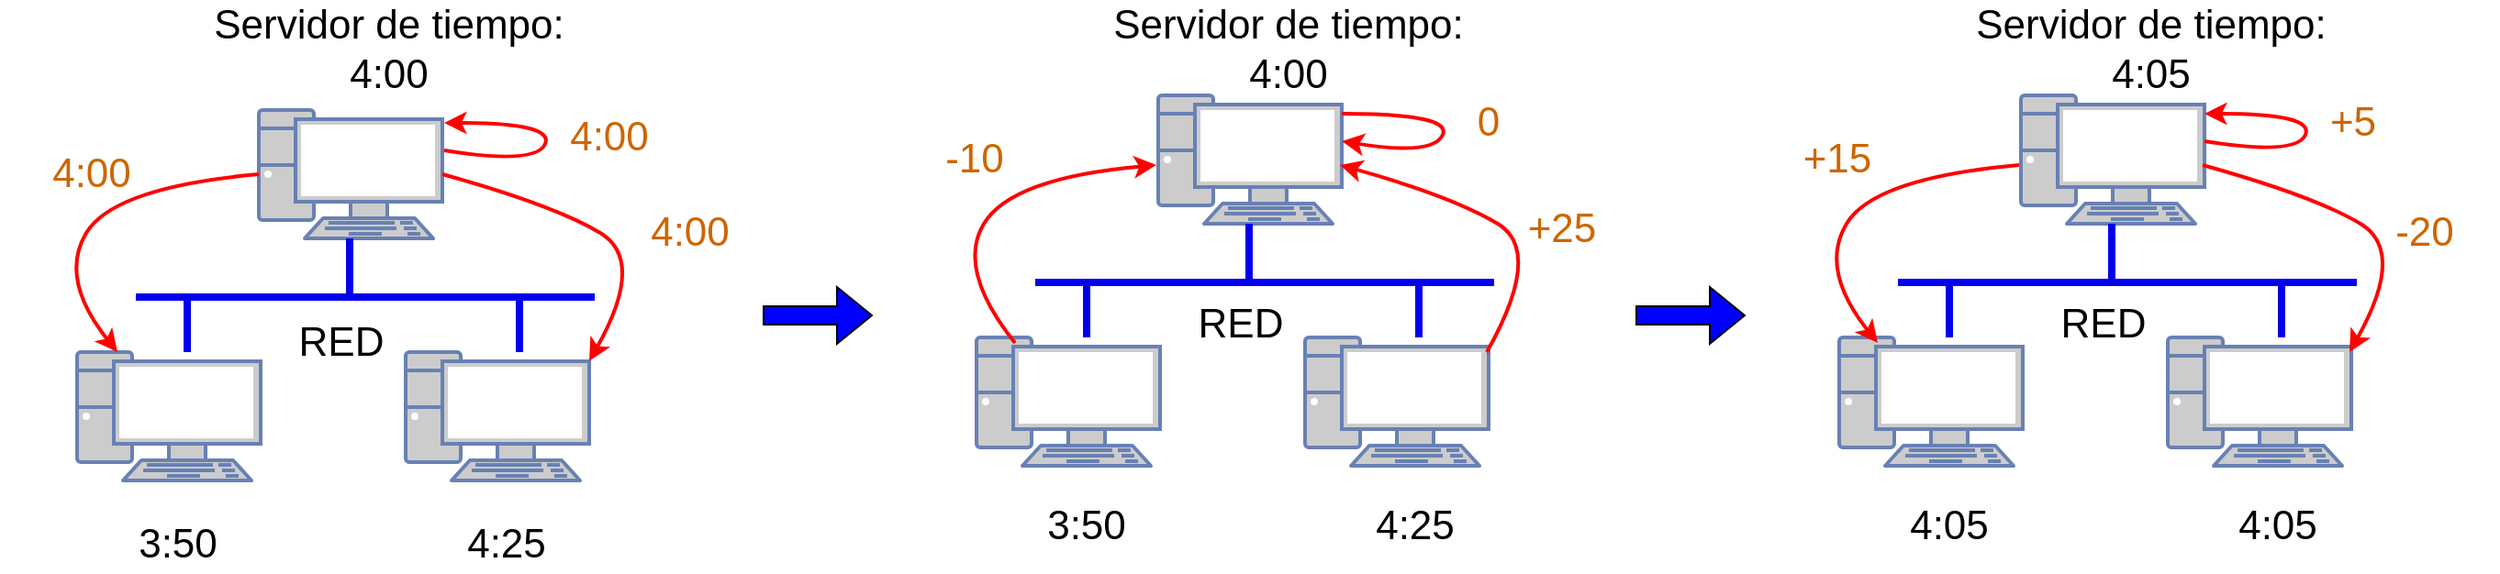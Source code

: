 <mxfile version="28.0.6">
  <diagram id="whH7GCkUpl5NfA6-QlSd" name="Página-1">
    <mxGraphModel dx="1887" dy="1231" grid="1" gridSize="10" guides="1" tooltips="1" connect="1" arrows="1" fold="1" page="1" pageScale="1" pageWidth="827" pageHeight="1169" math="0" shadow="0">
      <root>
        <mxCell id="0" />
        <mxCell id="1" parent="0" />
        <mxCell id="UdGIB7XVCYvjkzStdqWE-26" value="" style="shape=flexArrow;endArrow=classic;html=1;rounded=0;fillColor=#0000FF;" edge="1" parent="1">
          <mxGeometry width="50" height="50" relative="1" as="geometry">
            <mxPoint x="545.5" y="260" as="sourcePoint" />
            <mxPoint x="605.5" y="260" as="targetPoint" />
          </mxGeometry>
        </mxCell>
        <mxCell id="UdGIB7XVCYvjkzStdqWE-28" value="" style="shape=flexArrow;endArrow=classic;html=1;rounded=0;fillColor=#0000FF;" edge="1" parent="1">
          <mxGeometry width="50" height="50" relative="1" as="geometry">
            <mxPoint x="1021" y="260" as="sourcePoint" />
            <mxPoint x="1081" y="260" as="targetPoint" />
          </mxGeometry>
        </mxCell>
        <mxCell id="UdGIB7XVCYvjkzStdqWE-29" value="Servidor de tiempo: 4:00" style="text;html=1;align=center;verticalAlign=middle;whiteSpace=wrap;rounded=0;fontSize=22;" vertex="1" parent="1">
          <mxGeometry x="230" y="100" width="224" height="30" as="geometry" />
        </mxCell>
        <mxCell id="UdGIB7XVCYvjkzStdqWE-30" value="Servidor de tiempo: 4:00" style="text;html=1;align=center;verticalAlign=middle;whiteSpace=wrap;rounded=0;fontSize=22;" vertex="1" parent="1">
          <mxGeometry x="720" y="100" width="224" height="30" as="geometry" />
        </mxCell>
        <mxCell id="UdGIB7XVCYvjkzStdqWE-31" value="Servidor de tiempo: 4:05" style="text;html=1;align=center;verticalAlign=middle;whiteSpace=wrap;rounded=0;fontSize=22;" vertex="1" parent="1">
          <mxGeometry x="1190" y="100" width="224" height="30" as="geometry" />
        </mxCell>
        <mxCell id="UdGIB7XVCYvjkzStdqWE-1" value="" style="fontColor=#0066CC;verticalAlign=top;verticalLabelPosition=bottom;labelPosition=center;align=center;html=1;outlineConnect=0;fillColor=#CCCCCC;strokeColor=#6881B3;gradientColor=none;gradientDirection=north;strokeWidth=2;shape=mxgraph.networks.pc;" vertex="1" parent="1">
          <mxGeometry x="172" y="280" width="100" height="70" as="geometry" />
        </mxCell>
        <mxCell id="UdGIB7XVCYvjkzStdqWE-3" value="" style="fontColor=#0066CC;verticalAlign=top;verticalLabelPosition=bottom;labelPosition=center;align=center;html=1;outlineConnect=0;fillColor=#CCCCCC;strokeColor=#6881B3;gradientColor=none;gradientDirection=north;strokeWidth=2;shape=mxgraph.networks.pc;" vertex="1" parent="1">
          <mxGeometry x="351" y="280" width="100" height="70" as="geometry" />
        </mxCell>
        <mxCell id="UdGIB7XVCYvjkzStdqWE-4" value="" style="fontColor=#0066CC;verticalAlign=top;verticalLabelPosition=bottom;labelPosition=center;align=center;html=1;outlineConnect=0;fillColor=#CCCCCC;strokeColor=#6881B3;gradientColor=none;gradientDirection=north;strokeWidth=2;shape=mxgraph.networks.pc;" vertex="1" parent="1">
          <mxGeometry x="271" y="148" width="100" height="70" as="geometry" />
        </mxCell>
        <mxCell id="UdGIB7XVCYvjkzStdqWE-5" value="" style="endArrow=none;html=1;rounded=0;strokeWidth=4;strokeColor=#0000ED;" edge="1" parent="1">
          <mxGeometry width="50" height="50" relative="1" as="geometry">
            <mxPoint x="204" y="250" as="sourcePoint" />
            <mxPoint x="454" y="250" as="targetPoint" />
          </mxGeometry>
        </mxCell>
        <mxCell id="UdGIB7XVCYvjkzStdqWE-6" value="" style="endArrow=none;html=1;rounded=0;strokeWidth=4;strokeColor=#0000ED;" edge="1" parent="1">
          <mxGeometry width="50" height="50" relative="1" as="geometry">
            <mxPoint x="413" y="280" as="sourcePoint" />
            <mxPoint x="413" y="250" as="targetPoint" />
          </mxGeometry>
        </mxCell>
        <mxCell id="UdGIB7XVCYvjkzStdqWE-7" value="" style="endArrow=none;html=1;rounded=0;strokeWidth=4;strokeColor=#0000ED;" edge="1" parent="1">
          <mxGeometry width="50" height="50" relative="1" as="geometry">
            <mxPoint x="320.5" y="248" as="sourcePoint" />
            <mxPoint x="320.5" y="218" as="targetPoint" />
          </mxGeometry>
        </mxCell>
        <mxCell id="UdGIB7XVCYvjkzStdqWE-8" value="" style="endArrow=none;html=1;rounded=0;strokeWidth=4;strokeColor=#0000ED;" edge="1" parent="1">
          <mxGeometry width="50" height="50" relative="1" as="geometry">
            <mxPoint x="232" y="280" as="sourcePoint" />
            <mxPoint x="232" y="250" as="targetPoint" />
          </mxGeometry>
        </mxCell>
        <mxCell id="UdGIB7XVCYvjkzStdqWE-32" value="RED" style="text;html=1;align=center;verticalAlign=middle;whiteSpace=wrap;rounded=0;fontSize=22;" vertex="1" parent="1">
          <mxGeometry x="256" y="260" width="120" height="30" as="geometry" />
        </mxCell>
        <mxCell id="UdGIB7XVCYvjkzStdqWE-36" value="" style="endArrow=classic;html=1;rounded=0;exitX=0;exitY=0.5;exitDx=0;exitDy=0;exitPerimeter=0;strokeColor=#FF0000;strokeWidth=2;curved=1;" edge="1" parent="1" source="UdGIB7XVCYvjkzStdqWE-4" target="UdGIB7XVCYvjkzStdqWE-1">
          <mxGeometry width="50" height="50" relative="1" as="geometry">
            <mxPoint x="122" y="460" as="sourcePoint" />
            <mxPoint x="172" y="410" as="targetPoint" />
            <Array as="points">
              <mxPoint x="192" y="190" />
              <mxPoint x="162" y="240" />
            </Array>
          </mxGeometry>
        </mxCell>
        <mxCell id="UdGIB7XVCYvjkzStdqWE-11" value="" style="fontColor=#0066CC;verticalAlign=top;verticalLabelPosition=bottom;labelPosition=center;align=center;html=1;outlineConnect=0;fillColor=#CCCCCC;strokeColor=#6881B3;gradientColor=none;gradientDirection=north;strokeWidth=2;shape=mxgraph.networks.pc;" vertex="1" parent="1">
          <mxGeometry x="662" y="272" width="100" height="70" as="geometry" />
        </mxCell>
        <mxCell id="UdGIB7XVCYvjkzStdqWE-12" value="" style="fontColor=#0066CC;verticalAlign=top;verticalLabelPosition=bottom;labelPosition=center;align=center;html=1;outlineConnect=0;fillColor=#CCCCCC;strokeColor=#6881B3;gradientColor=none;gradientDirection=north;strokeWidth=2;shape=mxgraph.networks.pc;" vertex="1" parent="1">
          <mxGeometry x="841" y="272" width="100" height="70" as="geometry" />
        </mxCell>
        <mxCell id="UdGIB7XVCYvjkzStdqWE-13" value="" style="fontColor=#0066CC;verticalAlign=top;verticalLabelPosition=bottom;labelPosition=center;align=center;html=1;outlineConnect=0;fillColor=#CCCCCC;strokeColor=#6881B3;gradientColor=none;gradientDirection=north;strokeWidth=2;shape=mxgraph.networks.pc;" vertex="1" parent="1">
          <mxGeometry x="761" y="140" width="100" height="70" as="geometry" />
        </mxCell>
        <mxCell id="UdGIB7XVCYvjkzStdqWE-14" value="" style="endArrow=none;html=1;rounded=0;strokeWidth=4;strokeColor=#0000ED;" edge="1" parent="1">
          <mxGeometry width="50" height="50" relative="1" as="geometry">
            <mxPoint x="694" y="242" as="sourcePoint" />
            <mxPoint x="944" y="242" as="targetPoint" />
          </mxGeometry>
        </mxCell>
        <mxCell id="UdGIB7XVCYvjkzStdqWE-15" value="" style="endArrow=none;html=1;rounded=0;strokeWidth=4;strokeColor=#0000ED;" edge="1" parent="1">
          <mxGeometry width="50" height="50" relative="1" as="geometry">
            <mxPoint x="903" y="272" as="sourcePoint" />
            <mxPoint x="903" y="242" as="targetPoint" />
          </mxGeometry>
        </mxCell>
        <mxCell id="UdGIB7XVCYvjkzStdqWE-16" value="" style="endArrow=none;html=1;rounded=0;strokeWidth=4;strokeColor=#0000ED;" edge="1" parent="1">
          <mxGeometry width="50" height="50" relative="1" as="geometry">
            <mxPoint x="810.5" y="240" as="sourcePoint" />
            <mxPoint x="810.5" y="210" as="targetPoint" />
          </mxGeometry>
        </mxCell>
        <mxCell id="UdGIB7XVCYvjkzStdqWE-17" value="" style="endArrow=none;html=1;rounded=0;strokeWidth=4;strokeColor=#0000ED;" edge="1" parent="1">
          <mxGeometry width="50" height="50" relative="1" as="geometry">
            <mxPoint x="722" y="272" as="sourcePoint" />
            <mxPoint x="722" y="242" as="targetPoint" />
          </mxGeometry>
        </mxCell>
        <mxCell id="UdGIB7XVCYvjkzStdqWE-33" value="RED" style="text;html=1;align=center;verticalAlign=middle;whiteSpace=wrap;rounded=0;fontSize=22;" vertex="1" parent="1">
          <mxGeometry x="746" y="250" width="120" height="30" as="geometry" />
        </mxCell>
        <mxCell id="UdGIB7XVCYvjkzStdqWE-19" value="" style="fontColor=#0066CC;verticalAlign=top;verticalLabelPosition=bottom;labelPosition=center;align=center;html=1;outlineConnect=0;fillColor=#CCCCCC;strokeColor=#6881B3;gradientColor=none;gradientDirection=north;strokeWidth=2;shape=mxgraph.networks.pc;" vertex="1" parent="1">
          <mxGeometry x="1132" y="272" width="100" height="70" as="geometry" />
        </mxCell>
        <mxCell id="UdGIB7XVCYvjkzStdqWE-20" value="" style="fontColor=#0066CC;verticalAlign=top;verticalLabelPosition=bottom;labelPosition=center;align=center;html=1;outlineConnect=0;fillColor=#CCCCCC;strokeColor=#6881B3;gradientColor=none;gradientDirection=north;strokeWidth=2;shape=mxgraph.networks.pc;" vertex="1" parent="1">
          <mxGeometry x="1311" y="272" width="100" height="70" as="geometry" />
        </mxCell>
        <mxCell id="UdGIB7XVCYvjkzStdqWE-21" value="" style="fontColor=#0066CC;verticalAlign=top;verticalLabelPosition=bottom;labelPosition=center;align=center;html=1;outlineConnect=0;fillColor=#CCCCCC;strokeColor=#6881B3;gradientColor=none;gradientDirection=north;strokeWidth=2;shape=mxgraph.networks.pc;" vertex="1" parent="1">
          <mxGeometry x="1231" y="140" width="100" height="70" as="geometry" />
        </mxCell>
        <mxCell id="UdGIB7XVCYvjkzStdqWE-22" value="" style="endArrow=none;html=1;rounded=0;strokeWidth=4;strokeColor=#0000ED;" edge="1" parent="1">
          <mxGeometry width="50" height="50" relative="1" as="geometry">
            <mxPoint x="1164" y="242" as="sourcePoint" />
            <mxPoint x="1414" y="242" as="targetPoint" />
          </mxGeometry>
        </mxCell>
        <mxCell id="UdGIB7XVCYvjkzStdqWE-23" value="" style="endArrow=none;html=1;rounded=0;strokeWidth=4;strokeColor=#0000ED;" edge="1" parent="1">
          <mxGeometry width="50" height="50" relative="1" as="geometry">
            <mxPoint x="1373" y="272" as="sourcePoint" />
            <mxPoint x="1373" y="242" as="targetPoint" />
          </mxGeometry>
        </mxCell>
        <mxCell id="UdGIB7XVCYvjkzStdqWE-24" value="" style="endArrow=none;html=1;rounded=0;strokeWidth=4;strokeColor=#0000ED;" edge="1" parent="1">
          <mxGeometry width="50" height="50" relative="1" as="geometry">
            <mxPoint x="1280.5" y="240" as="sourcePoint" />
            <mxPoint x="1280.5" y="210" as="targetPoint" />
          </mxGeometry>
        </mxCell>
        <mxCell id="UdGIB7XVCYvjkzStdqWE-25" value="" style="endArrow=none;html=1;rounded=0;strokeWidth=4;strokeColor=#0000ED;" edge="1" parent="1">
          <mxGeometry width="50" height="50" relative="1" as="geometry">
            <mxPoint x="1192" y="272" as="sourcePoint" />
            <mxPoint x="1192" y="242" as="targetPoint" />
          </mxGeometry>
        </mxCell>
        <mxCell id="UdGIB7XVCYvjkzStdqWE-34" value="RED" style="text;html=1;align=center;verticalAlign=middle;whiteSpace=wrap;rounded=0;fontSize=22;" vertex="1" parent="1">
          <mxGeometry x="1216" y="250" width="120" height="30" as="geometry" />
        </mxCell>
        <mxCell id="UdGIB7XVCYvjkzStdqWE-38" value="" style="endArrow=classic;html=1;rounded=0;strokeColor=#FF0000;strokeWidth=2;curved=1;" edge="1" parent="1">
          <mxGeometry width="50" height="50" relative="1" as="geometry">
            <mxPoint x="372" y="170" as="sourcePoint" />
            <mxPoint x="372" y="155" as="targetPoint" />
            <Array as="points">
              <mxPoint x="422" y="178" />
              <mxPoint x="432" y="155" />
            </Array>
          </mxGeometry>
        </mxCell>
        <mxCell id="UdGIB7XVCYvjkzStdqWE-39" value="" style="endArrow=classic;html=1;rounded=0;exitX=1;exitY=0.5;exitDx=0;exitDy=0;exitPerimeter=0;strokeColor=#FF0000;strokeWidth=2;curved=1;entryX=1;entryY=0.07;entryDx=0;entryDy=0;entryPerimeter=0;" edge="1" parent="1" source="UdGIB7XVCYvjkzStdqWE-4" target="UdGIB7XVCYvjkzStdqWE-3">
          <mxGeometry width="50" height="50" relative="1" as="geometry">
            <mxPoint x="331" y="400" as="sourcePoint" />
            <mxPoint x="232" y="497" as="targetPoint" />
            <Array as="points">
              <mxPoint x="432" y="200" />
              <mxPoint x="482" y="230" />
            </Array>
          </mxGeometry>
        </mxCell>
        <mxCell id="UdGIB7XVCYvjkzStdqWE-40" value="" style="endArrow=classic;html=1;rounded=0;exitX=0;exitY=0.5;exitDx=0;exitDy=0;exitPerimeter=0;strokeColor=#FF0000;strokeWidth=2;curved=1;" edge="1" parent="1">
          <mxGeometry width="50" height="50" relative="1" as="geometry">
            <mxPoint x="1230" y="178" as="sourcePoint" />
            <mxPoint x="1153" y="275" as="targetPoint" />
            <Array as="points">
              <mxPoint x="1151" y="185" />
              <mxPoint x="1121" y="235" />
            </Array>
          </mxGeometry>
        </mxCell>
        <mxCell id="UdGIB7XVCYvjkzStdqWE-41" value="" style="endArrow=classic;html=1;rounded=0;strokeColor=#FF0000;strokeWidth=2;curved=1;" edge="1" parent="1">
          <mxGeometry width="50" height="50" relative="1" as="geometry">
            <mxPoint x="1331" y="165" as="sourcePoint" />
            <mxPoint x="1331" y="150" as="targetPoint" />
            <Array as="points">
              <mxPoint x="1381" y="173" />
              <mxPoint x="1391" y="150" />
            </Array>
          </mxGeometry>
        </mxCell>
        <mxCell id="UdGIB7XVCYvjkzStdqWE-42" value="" style="endArrow=classic;html=1;rounded=0;exitX=1;exitY=0.5;exitDx=0;exitDy=0;exitPerimeter=0;strokeColor=#FF0000;strokeWidth=2;curved=1;entryX=1;entryY=0.07;entryDx=0;entryDy=0;entryPerimeter=0;" edge="1" parent="1">
          <mxGeometry width="50" height="50" relative="1" as="geometry">
            <mxPoint x="1330" y="178" as="sourcePoint" />
            <mxPoint x="1410" y="280" as="targetPoint" />
            <Array as="points">
              <mxPoint x="1391" y="195" />
              <mxPoint x="1441" y="225" />
            </Array>
          </mxGeometry>
        </mxCell>
        <mxCell id="UdGIB7XVCYvjkzStdqWE-43" value="" style="endArrow=none;html=1;rounded=0;exitX=0;exitY=0.5;exitDx=0;exitDy=0;exitPerimeter=0;strokeColor=#FF0000;strokeWidth=2;curved=1;startArrow=classic;startFill=1;endFill=0;" edge="1" parent="1">
          <mxGeometry width="50" height="50" relative="1" as="geometry">
            <mxPoint x="760" y="178" as="sourcePoint" />
            <mxPoint x="683" y="275" as="targetPoint" />
            <Array as="points">
              <mxPoint x="681" y="185" />
              <mxPoint x="651" y="235" />
            </Array>
          </mxGeometry>
        </mxCell>
        <mxCell id="UdGIB7XVCYvjkzStdqWE-44" value="" style="endArrow=none;html=1;rounded=0;strokeColor=#FF0000;strokeWidth=2;curved=1;startArrow=classic;startFill=1;endFill=0;" edge="1" parent="1">
          <mxGeometry width="50" height="50" relative="1" as="geometry">
            <mxPoint x="861" y="165" as="sourcePoint" />
            <mxPoint x="861" y="150" as="targetPoint" />
            <Array as="points">
              <mxPoint x="911" y="173" />
              <mxPoint x="921" y="150" />
            </Array>
          </mxGeometry>
        </mxCell>
        <mxCell id="UdGIB7XVCYvjkzStdqWE-45" value="" style="endArrow=none;html=1;rounded=0;exitX=1;exitY=0.5;exitDx=0;exitDy=0;exitPerimeter=0;strokeColor=#FF0000;strokeWidth=2;curved=1;entryX=1;entryY=0.07;entryDx=0;entryDy=0;entryPerimeter=0;endFill=0;startArrow=classic;startFill=1;" edge="1" parent="1">
          <mxGeometry width="50" height="50" relative="1" as="geometry">
            <mxPoint x="860" y="178" as="sourcePoint" />
            <mxPoint x="940" y="280" as="targetPoint" />
            <Array as="points">
              <mxPoint x="921" y="195" />
              <mxPoint x="971" y="225" />
            </Array>
          </mxGeometry>
        </mxCell>
        <mxCell id="UdGIB7XVCYvjkzStdqWE-46" value="4:25" style="text;html=1;align=center;verticalAlign=middle;whiteSpace=wrap;rounded=0;fontSize=22;" vertex="1" parent="1">
          <mxGeometry x="841" y="360" width="120" height="30" as="geometry" />
        </mxCell>
        <mxCell id="UdGIB7XVCYvjkzStdqWE-47" value="3:50" style="text;html=1;align=center;verticalAlign=middle;whiteSpace=wrap;rounded=0;fontSize=22;" vertex="1" parent="1">
          <mxGeometry x="662" y="360" width="120" height="30" as="geometry" />
        </mxCell>
        <mxCell id="UdGIB7XVCYvjkzStdqWE-48" value="4:25" style="text;html=1;align=center;verticalAlign=middle;whiteSpace=wrap;rounded=0;fontSize=22;" vertex="1" parent="1">
          <mxGeometry x="345.5" y="370" width="120" height="30" as="geometry" />
        </mxCell>
        <mxCell id="UdGIB7XVCYvjkzStdqWE-49" value="3:50" style="text;html=1;align=center;verticalAlign=middle;whiteSpace=wrap;rounded=0;fontSize=22;" vertex="1" parent="1">
          <mxGeometry x="166.5" y="370" width="120" height="30" as="geometry" />
        </mxCell>
        <mxCell id="UdGIB7XVCYvjkzStdqWE-50" value="4:05" style="text;html=1;align=center;verticalAlign=middle;whiteSpace=wrap;rounded=0;fontSize=22;" vertex="1" parent="1">
          <mxGeometry x="1311" y="360" width="120" height="30" as="geometry" />
        </mxCell>
        <mxCell id="UdGIB7XVCYvjkzStdqWE-51" value="4:05" style="text;html=1;align=center;verticalAlign=middle;whiteSpace=wrap;rounded=0;fontSize=22;" vertex="1" parent="1">
          <mxGeometry x="1132" y="360" width="120" height="30" as="geometry" />
        </mxCell>
        <mxCell id="UdGIB7XVCYvjkzStdqWE-52" value="4:00" style="text;html=1;align=center;verticalAlign=middle;whiteSpace=wrap;rounded=0;fontSize=22;fontColor=#CC6600;" vertex="1" parent="1">
          <mxGeometry x="130" y="168" width="100" height="30" as="geometry" />
        </mxCell>
        <mxCell id="UdGIB7XVCYvjkzStdqWE-54" value="4:00" style="text;html=1;align=center;verticalAlign=middle;whiteSpace=wrap;rounded=0;fontSize=22;fontColor=#CC6600;" vertex="1" parent="1">
          <mxGeometry x="465.5" y="200" width="80" height="30" as="geometry" />
        </mxCell>
        <mxCell id="UdGIB7XVCYvjkzStdqWE-55" value="4:00" style="text;html=1;align=center;verticalAlign=middle;whiteSpace=wrap;rounded=0;fontSize=22;fontColor=#CC6600;" vertex="1" parent="1">
          <mxGeometry x="422" y="148" width="80" height="30" as="geometry" />
        </mxCell>
        <mxCell id="UdGIB7XVCYvjkzStdqWE-56" value="0" style="text;html=1;align=center;verticalAlign=middle;whiteSpace=wrap;rounded=0;fontSize=22;fontColor=#CC6600;" vertex="1" parent="1">
          <mxGeometry x="901" y="140" width="80" height="30" as="geometry" />
        </mxCell>
        <mxCell id="UdGIB7XVCYvjkzStdqWE-57" value="+25" style="text;html=1;align=center;verticalAlign=middle;whiteSpace=wrap;rounded=0;fontSize=22;fontColor=#CC6600;" vertex="1" parent="1">
          <mxGeometry x="941" y="198" width="80" height="30" as="geometry" />
        </mxCell>
        <mxCell id="UdGIB7XVCYvjkzStdqWE-58" value="-10" style="text;html=1;align=center;verticalAlign=middle;whiteSpace=wrap;rounded=0;fontSize=22;fontColor=#CC6600;" vertex="1" parent="1">
          <mxGeometry x="621" y="160" width="80" height="30" as="geometry" />
        </mxCell>
        <mxCell id="UdGIB7XVCYvjkzStdqWE-60" value="+5" style="text;html=1;align=center;verticalAlign=middle;whiteSpace=wrap;rounded=0;fontSize=22;fontColor=#CC6600;" vertex="1" parent="1">
          <mxGeometry x="1372" y="140" width="80" height="30" as="geometry" />
        </mxCell>
        <mxCell id="UdGIB7XVCYvjkzStdqWE-61" value="-20" style="text;html=1;align=center;verticalAlign=middle;whiteSpace=wrap;rounded=0;fontSize=22;fontColor=#CC6600;" vertex="1" parent="1">
          <mxGeometry x="1411" y="200" width="80" height="30" as="geometry" />
        </mxCell>
        <mxCell id="UdGIB7XVCYvjkzStdqWE-62" value="+15" style="text;html=1;align=center;verticalAlign=middle;whiteSpace=wrap;rounded=0;fontSize=22;fontColor=#CC6600;" vertex="1" parent="1">
          <mxGeometry x="1091" y="160" width="80" height="30" as="geometry" />
        </mxCell>
      </root>
    </mxGraphModel>
  </diagram>
</mxfile>
